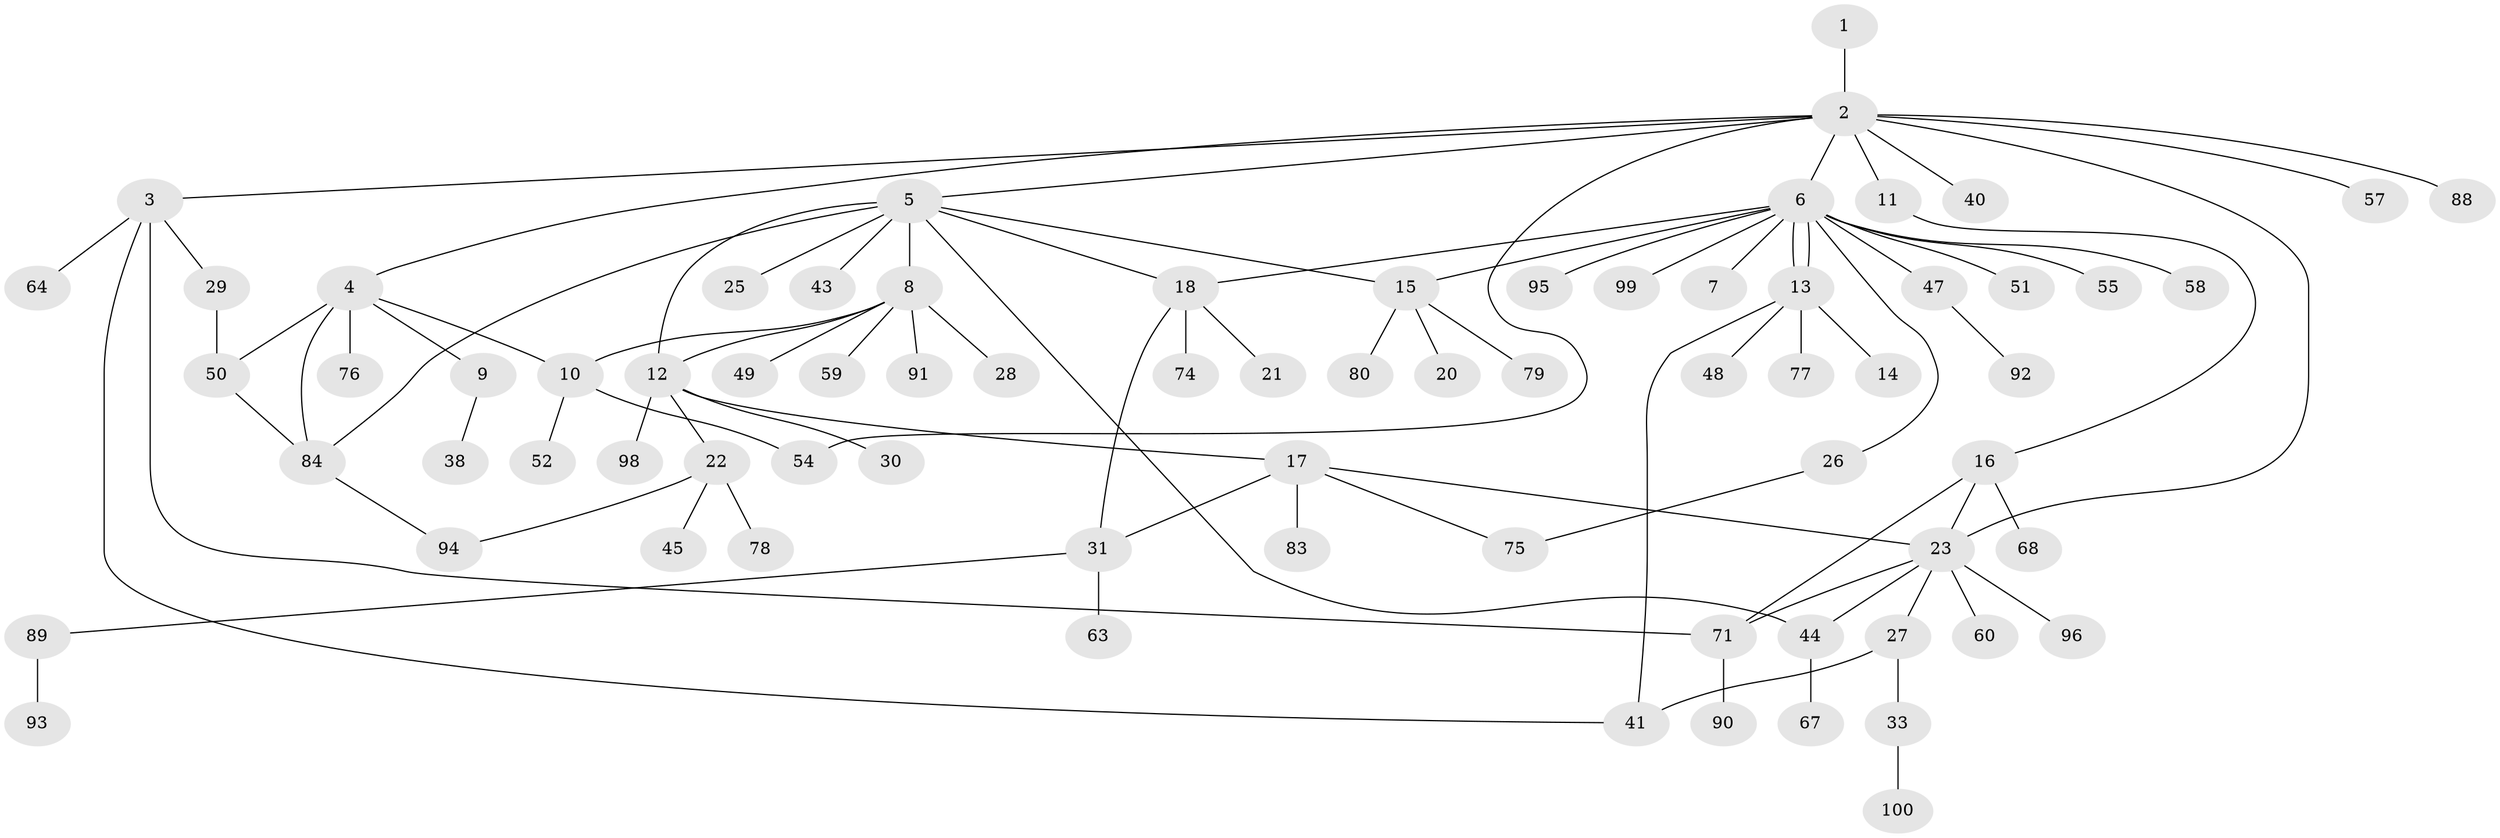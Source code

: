 // original degree distribution, {1: 0.59, 8: 0.03, 6: 0.04, 5: 0.06, 7: 0.03, 14: 0.01, 2: 0.1, 3: 0.08, 4: 0.06}
// Generated by graph-tools (version 1.1) at 2025/11/02/21/25 10:11:09]
// undirected, 74 vertices, 92 edges
graph export_dot {
graph [start="1"]
  node [color=gray90,style=filled];
  1;
  2 [super="+37"];
  3 [super="+70"];
  4 [super="+34"];
  5 [super="+35"];
  6 [super="+61"];
  7;
  8 [super="+46"];
  9;
  10 [super="+62"];
  11 [super="+87"];
  12 [super="+24"];
  13 [super="+72"];
  14;
  15 [super="+19"];
  16 [super="+36"];
  17 [super="+32"];
  18 [super="+81"];
  20;
  21;
  22 [super="+97"];
  23 [super="+82"];
  25;
  26;
  27 [super="+39"];
  28;
  29 [super="+56"];
  30 [super="+65"];
  31 [super="+42"];
  33 [super="+66"];
  38;
  40;
  41;
  43;
  44 [super="+53"];
  45;
  47 [super="+73"];
  48 [super="+69"];
  49;
  50;
  51;
  52;
  54;
  55;
  57;
  58;
  59;
  60;
  63;
  64;
  67;
  68;
  71 [super="+86"];
  74;
  75;
  76;
  77;
  78;
  79;
  80;
  83;
  84 [super="+85"];
  88;
  89;
  90;
  91;
  92;
  93;
  94;
  95;
  96;
  98;
  99;
  100;
  1 -- 2;
  2 -- 3;
  2 -- 4 [weight=2];
  2 -- 5;
  2 -- 6;
  2 -- 11;
  2 -- 23 [weight=2];
  2 -- 54;
  2 -- 40;
  2 -- 57;
  2 -- 88;
  3 -- 29;
  3 -- 41;
  3 -- 64;
  3 -- 71;
  4 -- 9;
  4 -- 10;
  4 -- 50;
  4 -- 76;
  4 -- 84;
  5 -- 8;
  5 -- 15;
  5 -- 18;
  5 -- 25;
  5 -- 43;
  5 -- 12;
  5 -- 44;
  5 -- 84;
  6 -- 7;
  6 -- 13;
  6 -- 13;
  6 -- 15;
  6 -- 18;
  6 -- 26;
  6 -- 47;
  6 -- 51;
  6 -- 55;
  6 -- 58;
  6 -- 95;
  6 -- 99;
  8 -- 10;
  8 -- 12;
  8 -- 28;
  8 -- 49;
  8 -- 59;
  8 -- 91;
  9 -- 38;
  10 -- 52;
  10 -- 54;
  11 -- 16;
  12 -- 17;
  12 -- 22;
  12 -- 98;
  12 -- 30;
  13 -- 14;
  13 -- 41;
  13 -- 48;
  13 -- 77;
  15 -- 20;
  15 -- 79;
  15 -- 80;
  16 -- 23;
  16 -- 68;
  16 -- 71;
  17 -- 23;
  17 -- 31;
  17 -- 75;
  17 -- 83;
  18 -- 21;
  18 -- 74;
  18 -- 31;
  22 -- 45;
  22 -- 78;
  22 -- 94;
  23 -- 27;
  23 -- 44;
  23 -- 60;
  23 -- 96;
  23 -- 71;
  26 -- 75;
  27 -- 33;
  27 -- 41;
  29 -- 50;
  31 -- 63;
  31 -- 89;
  33 -- 100;
  44 -- 67;
  47 -- 92;
  50 -- 84;
  71 -- 90;
  84 -- 94;
  89 -- 93;
}
